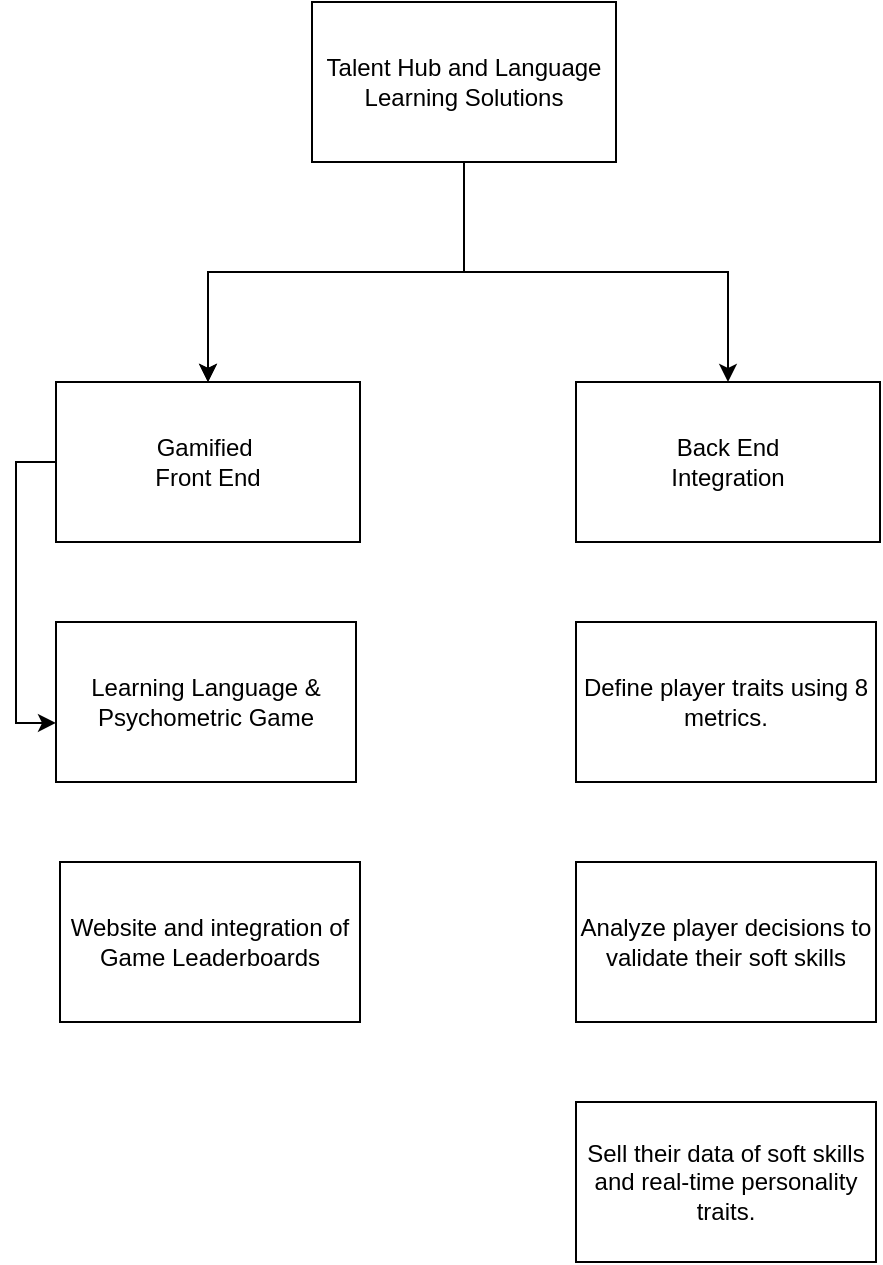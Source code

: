 <mxfile version="24.6.4" type="github">
  <diagram name="Page-1" id="32DqOrLQi8ubs-kYopTL">
    <mxGraphModel dx="1195" dy="622" grid="1" gridSize="10" guides="1" tooltips="1" connect="1" arrows="1" fold="1" page="1" pageScale="1" pageWidth="850" pageHeight="1100" background="none" math="0" shadow="0">
      <root>
        <mxCell id="0" />
        <mxCell id="1" parent="0" />
        <mxCell id="zZ4f1tqIhrlx9hKkzKym-20" value="" style="edgeStyle=orthogonalEdgeStyle;rounded=0;orthogonalLoop=1;jettySize=auto;html=1;" edge="1" parent="1" source="zZ4f1tqIhrlx9hKkzKym-13" target="zZ4f1tqIhrlx9hKkzKym-19">
          <mxGeometry relative="1" as="geometry" />
        </mxCell>
        <mxCell id="zZ4f1tqIhrlx9hKkzKym-21" value="" style="edgeStyle=orthogonalEdgeStyle;rounded=0;orthogonalLoop=1;jettySize=auto;html=1;" edge="1" parent="1" source="zZ4f1tqIhrlx9hKkzKym-13" target="zZ4f1tqIhrlx9hKkzKym-19">
          <mxGeometry relative="1" as="geometry" />
        </mxCell>
        <mxCell id="zZ4f1tqIhrlx9hKkzKym-23" style="edgeStyle=orthogonalEdgeStyle;rounded=0;orthogonalLoop=1;jettySize=auto;html=1;" edge="1" parent="1" source="zZ4f1tqIhrlx9hKkzKym-13" target="zZ4f1tqIhrlx9hKkzKym-22">
          <mxGeometry relative="1" as="geometry" />
        </mxCell>
        <mxCell id="zZ4f1tqIhrlx9hKkzKym-13" value="Talent Hub and Language Learning Solutions" style="rounded=0;whiteSpace=wrap;html=1;" vertex="1" parent="1">
          <mxGeometry x="328" y="80" width="152" height="80" as="geometry" />
        </mxCell>
        <mxCell id="zZ4f1tqIhrlx9hKkzKym-19" value="Gamified&amp;nbsp;&lt;div&gt;&lt;span style=&quot;background-color: initial;&quot;&gt;Front End&lt;/span&gt;&lt;/div&gt;" style="rounded=0;whiteSpace=wrap;html=1;" vertex="1" parent="1">
          <mxGeometry x="200" y="270" width="152" height="80" as="geometry" />
        </mxCell>
        <mxCell id="zZ4f1tqIhrlx9hKkzKym-22" value="Back End&lt;div&gt;Integration&lt;/div&gt;" style="rounded=0;whiteSpace=wrap;html=1;" vertex="1" parent="1">
          <mxGeometry x="460" y="270" width="152" height="80" as="geometry" />
        </mxCell>
        <mxCell id="zZ4f1tqIhrlx9hKkzKym-24" value="Learning Language &amp;amp; Psychometric Game" style="rounded=0;whiteSpace=wrap;html=1;" vertex="1" parent="1">
          <mxGeometry x="200" y="390" width="150" height="80" as="geometry" />
        </mxCell>
        <mxCell id="zZ4f1tqIhrlx9hKkzKym-25" value="Website and integration of Game Leaderboards" style="rounded=0;whiteSpace=wrap;html=1;" vertex="1" parent="1">
          <mxGeometry x="202" y="510" width="150" height="80" as="geometry" />
        </mxCell>
        <mxCell id="zZ4f1tqIhrlx9hKkzKym-26" value="Define player traits using 8 metrics." style="rounded=0;whiteSpace=wrap;html=1;" vertex="1" parent="1">
          <mxGeometry x="460" y="390" width="150" height="80" as="geometry" />
        </mxCell>
        <mxCell id="zZ4f1tqIhrlx9hKkzKym-27" value="Analyze player decisions to validate their soft skills" style="rounded=0;whiteSpace=wrap;html=1;" vertex="1" parent="1">
          <mxGeometry x="460" y="510" width="150" height="80" as="geometry" />
        </mxCell>
        <mxCell id="zZ4f1tqIhrlx9hKkzKym-28" value="Sell their data of soft skills and real-time personality traits." style="rounded=0;whiteSpace=wrap;html=1;" vertex="1" parent="1">
          <mxGeometry x="460" y="630" width="150" height="80" as="geometry" />
        </mxCell>
        <mxCell id="zZ4f1tqIhrlx9hKkzKym-29" style="edgeStyle=orthogonalEdgeStyle;rounded=0;orthogonalLoop=1;jettySize=auto;html=1;entryX=0;entryY=0.631;entryDx=0;entryDy=0;entryPerimeter=0;" edge="1" parent="1" source="zZ4f1tqIhrlx9hKkzKym-19" target="zZ4f1tqIhrlx9hKkzKym-24">
          <mxGeometry relative="1" as="geometry">
            <Array as="points">
              <mxPoint x="180" y="310" />
              <mxPoint x="180" y="441" />
            </Array>
          </mxGeometry>
        </mxCell>
      </root>
    </mxGraphModel>
  </diagram>
</mxfile>
